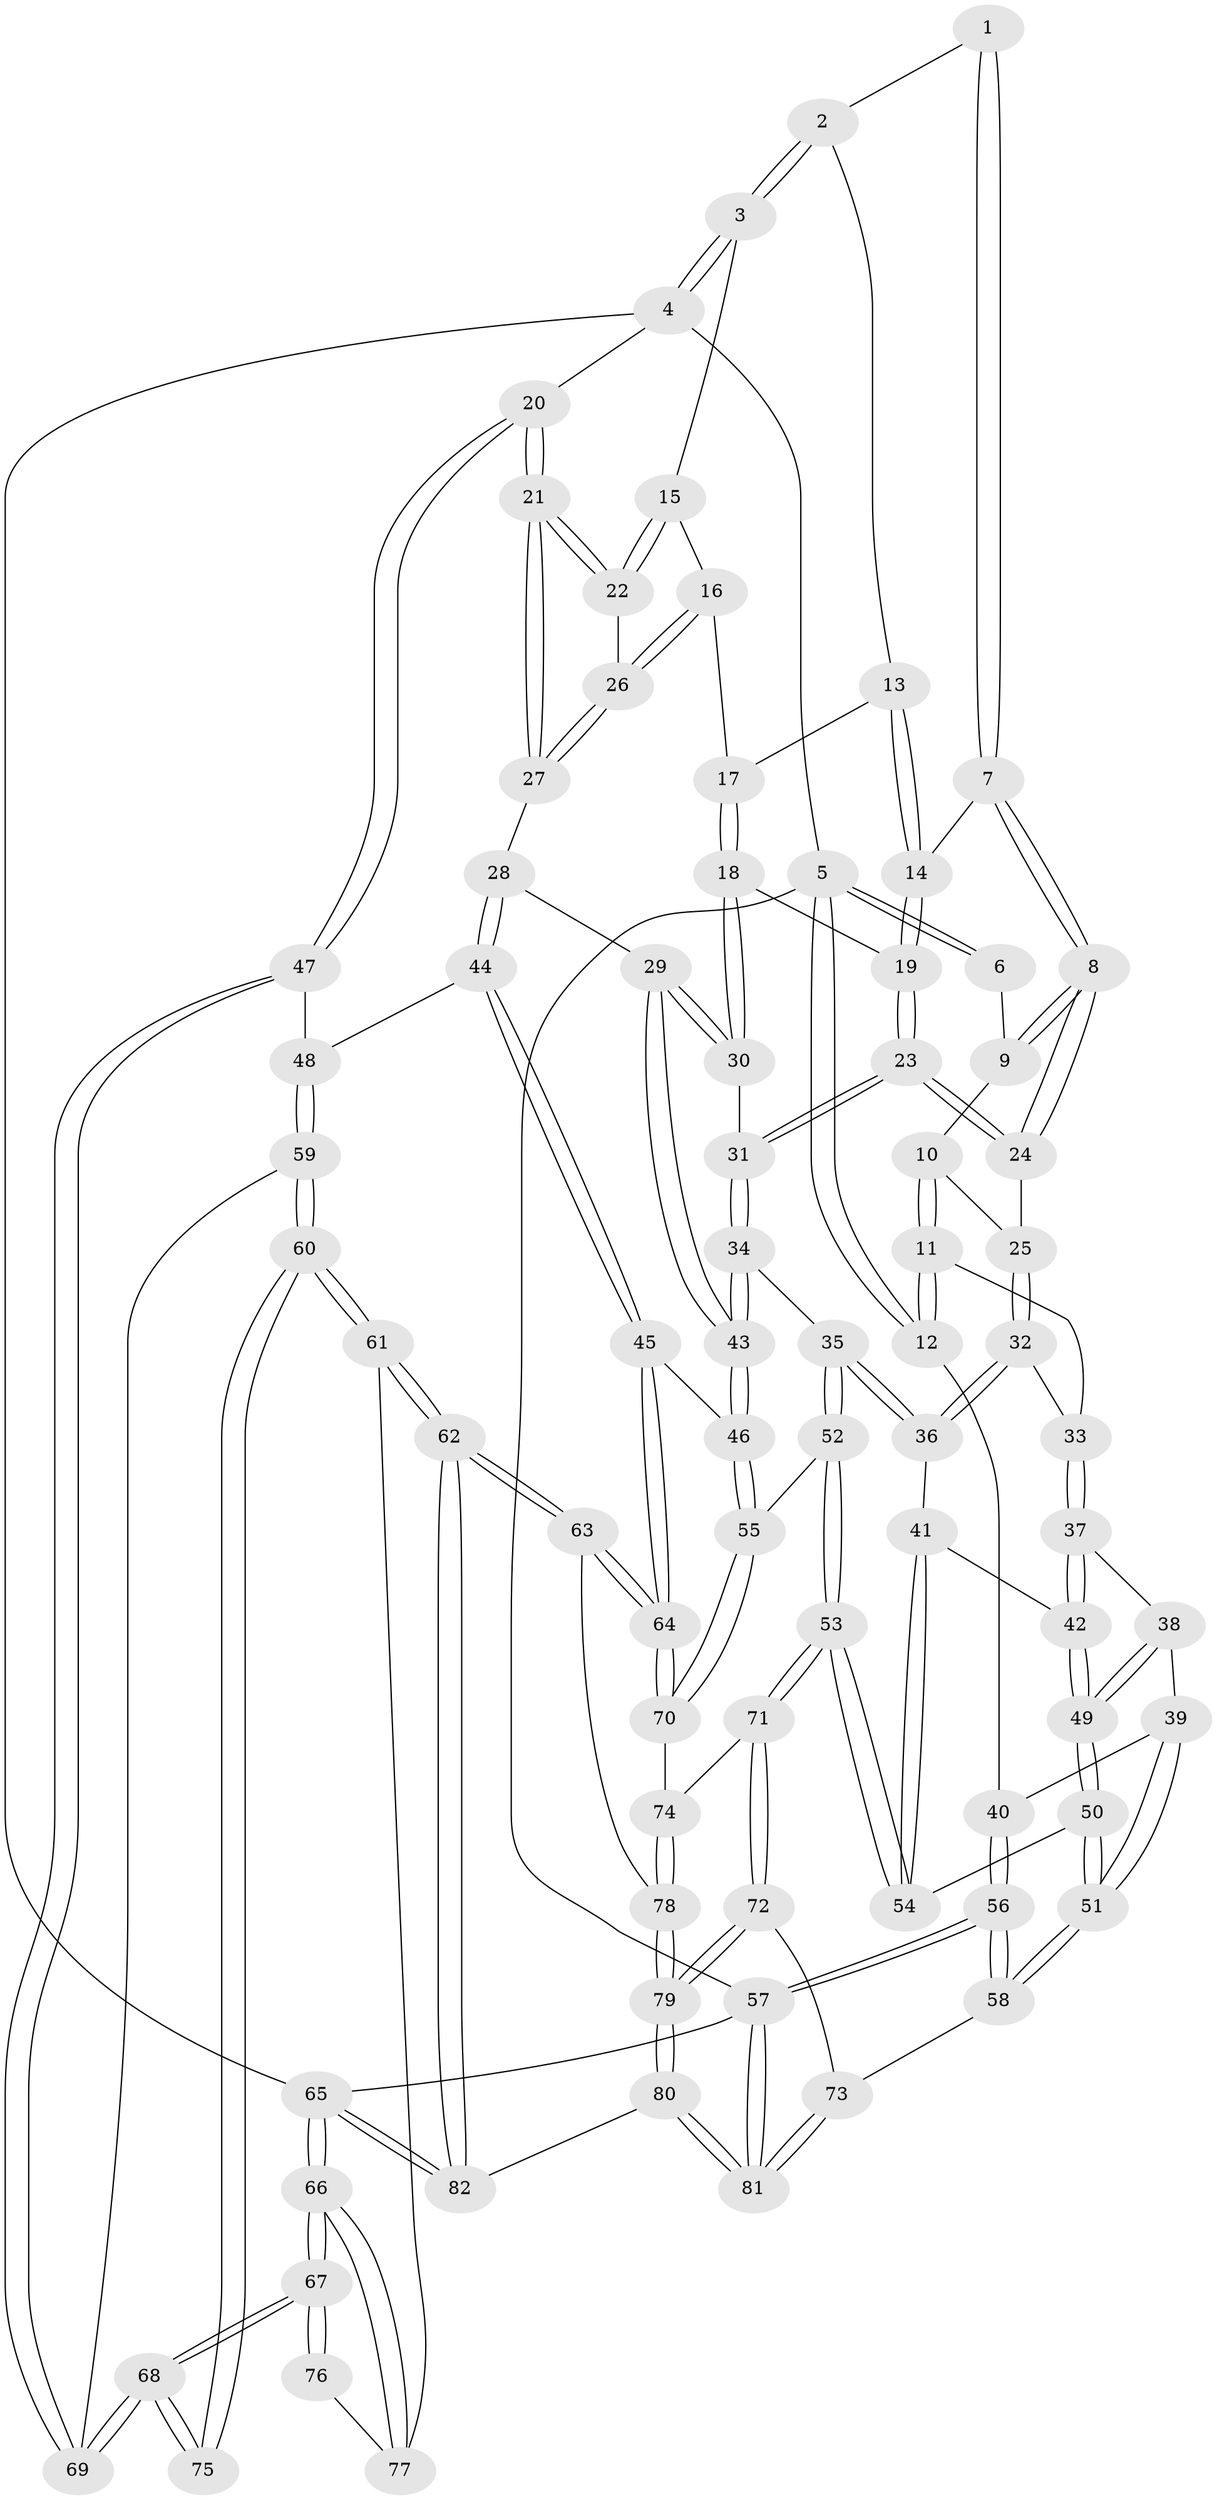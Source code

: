 // Generated by graph-tools (version 1.1) at 2025/12/02/27/25 16:12:00]
// undirected, 82 vertices, 202 edges
graph export_dot {
graph [start="1"]
  node [color=gray90,style=filled];
  1 [pos="+0.48182959441372825+0"];
  2 [pos="+0.8813790289777171+0"];
  3 [pos="+1+0"];
  4 [pos="+1+0"];
  5 [pos="+0+0"];
  6 [pos="+0.08780855235885258+0"];
  7 [pos="+0.42450562282021276+0.1713762120677963"];
  8 [pos="+0.39564004308502565+0.19550379668508444"];
  9 [pos="+0.17592843309800138+0.03147933742824552"];
  10 [pos="+0.10378999065345519+0.21609698805636424"];
  11 [pos="+0+0.2699809924086898"];
  12 [pos="+0+0.3085620611825766"];
  13 [pos="+0.6886243918792128+0.11511937967374926"];
  14 [pos="+0.4982985030399858+0.1809069624264865"];
  15 [pos="+0.9285791844858007+0.07477903935160997"];
  16 [pos="+0.7731608272751694+0.2811600822896112"];
  17 [pos="+0.6919842739318963+0.17887462835731013"];
  18 [pos="+0.6288928037805827+0.2987569990742506"];
  19 [pos="+0.6088976606131918+0.2874814478667104"];
  20 [pos="+1+0.4983461075935855"];
  21 [pos="+1+0.42163437675786086"];
  22 [pos="+0.8902719555163285+0.30250571559872463"];
  23 [pos="+0.41043999096298206+0.3665294819968996"];
  24 [pos="+0.36725478703256104+0.267021148881203"];
  25 [pos="+0.2636031151047594+0.2880092992138821"];
  26 [pos="+0.7740240530515862+0.33282070847270806"];
  27 [pos="+0.7340057607123037+0.4007100870939787"];
  28 [pos="+0.7147619541809117+0.4161838352614333"];
  29 [pos="+0.6960037515601868+0.40850264469350517"];
  30 [pos="+0.6604784640043055+0.3726163211536947"];
  31 [pos="+0.411618723832031+0.3704836052845747"];
  32 [pos="+0.194065059617423+0.3980815017349697"];
  33 [pos="+0.1869520055400417+0.4023577482775702"];
  34 [pos="+0.4110712758008137+0.4580383398289744"];
  35 [pos="+0.33964305333105055+0.5034559166629093"];
  36 [pos="+0.33314351973324474+0.5048212544486306"];
  37 [pos="+0.1538282544682009+0.4564077327457463"];
  38 [pos="+0.10674501416124128+0.49090114855486894"];
  39 [pos="+0.08854483972643522+0.49705997783523803"];
  40 [pos="+0+0.38653158639997026"];
  41 [pos="+0.29204489930806843+0.5288718081620322"];
  42 [pos="+0.2797526948600723+0.53383934501507"];
  43 [pos="+0.4763733526902787+0.5128230586239237"];
  44 [pos="+0.7541362469877013+0.5970055317701239"];
  45 [pos="+0.6633374367696936+0.6556914424008051"];
  46 [pos="+0.5060408429660079+0.5831468411288653"];
  47 [pos="+1+0.5559141408902034"];
  48 [pos="+0.7667732749852044+0.6009296348058825"];
  49 [pos="+0.23384048005784536+0.5752797927554195"];
  50 [pos="+0.18342494689327696+0.6938992909560475"];
  51 [pos="+0.11970328129611478+0.7128388378142481"];
  52 [pos="+0.369579779269016+0.740705639901817"];
  53 [pos="+0.3630559803457015+0.7449665592946099"];
  54 [pos="+0.31157418002965825+0.725724267660728"];
  55 [pos="+0.3914746385307826+0.7342738602570617"];
  56 [pos="+0+1"];
  57 [pos="+0+1"];
  58 [pos="+0+0.9750325038560712"];
  59 [pos="+0.8515355856846761+0.8010224050707997"];
  60 [pos="+0.8460403299413574+0.8423004233815505"];
  61 [pos="+0.7704161418810106+0.985739977249648"];
  62 [pos="+0.7418006834636005+1"];
  63 [pos="+0.641373034337945+0.8635185586725126"];
  64 [pos="+0.6204340898963634+0.8024005628814541"];
  65 [pos="+1+1"];
  66 [pos="+1+0.8866903705226006"];
  67 [pos="+1+0.8069466203367234"];
  68 [pos="+1+0.7285272289866512"];
  69 [pos="+1+0.5831904450601559"];
  70 [pos="+0.5358397658097217+0.7876036708708587"];
  71 [pos="+0.35169381628052737+0.8241505575740433"];
  72 [pos="+0.3198156105076185+0.8783185323645792"];
  73 [pos="+0.3101200844926311+0.8813559840903181"];
  74 [pos="+0.44774202400828406+0.8841675898449809"];
  75 [pos="+0.956234147905813+0.8308611231425215"];
  76 [pos="+0.963030974931322+0.8835565040656002"];
  77 [pos="+0.915673677241774+0.9304443790290964"];
  78 [pos="+0.46552473355467633+0.9087629971191368"];
  79 [pos="+0.42444626072706926+1"];
  80 [pos="+0.4510147212794877+1"];
  81 [pos="+0.17337829391097287+1"];
  82 [pos="+0.7354780606351281+1"];
  1 -- 2;
  1 -- 7;
  1 -- 7;
  2 -- 3;
  2 -- 3;
  2 -- 13;
  3 -- 4;
  3 -- 4;
  3 -- 15;
  4 -- 5;
  4 -- 20;
  4 -- 65;
  5 -- 6;
  5 -- 6;
  5 -- 12;
  5 -- 12;
  5 -- 57;
  6 -- 9;
  7 -- 8;
  7 -- 8;
  7 -- 14;
  8 -- 9;
  8 -- 9;
  8 -- 24;
  8 -- 24;
  9 -- 10;
  10 -- 11;
  10 -- 11;
  10 -- 25;
  11 -- 12;
  11 -- 12;
  11 -- 33;
  12 -- 40;
  13 -- 14;
  13 -- 14;
  13 -- 17;
  14 -- 19;
  14 -- 19;
  15 -- 16;
  15 -- 22;
  15 -- 22;
  16 -- 17;
  16 -- 26;
  16 -- 26;
  17 -- 18;
  17 -- 18;
  18 -- 19;
  18 -- 30;
  18 -- 30;
  19 -- 23;
  19 -- 23;
  20 -- 21;
  20 -- 21;
  20 -- 47;
  20 -- 47;
  21 -- 22;
  21 -- 22;
  21 -- 27;
  21 -- 27;
  22 -- 26;
  23 -- 24;
  23 -- 24;
  23 -- 31;
  23 -- 31;
  24 -- 25;
  25 -- 32;
  25 -- 32;
  26 -- 27;
  26 -- 27;
  27 -- 28;
  28 -- 29;
  28 -- 44;
  28 -- 44;
  29 -- 30;
  29 -- 30;
  29 -- 43;
  29 -- 43;
  30 -- 31;
  31 -- 34;
  31 -- 34;
  32 -- 33;
  32 -- 36;
  32 -- 36;
  33 -- 37;
  33 -- 37;
  34 -- 35;
  34 -- 43;
  34 -- 43;
  35 -- 36;
  35 -- 36;
  35 -- 52;
  35 -- 52;
  36 -- 41;
  37 -- 38;
  37 -- 42;
  37 -- 42;
  38 -- 39;
  38 -- 49;
  38 -- 49;
  39 -- 40;
  39 -- 51;
  39 -- 51;
  40 -- 56;
  40 -- 56;
  41 -- 42;
  41 -- 54;
  41 -- 54;
  42 -- 49;
  42 -- 49;
  43 -- 46;
  43 -- 46;
  44 -- 45;
  44 -- 45;
  44 -- 48;
  45 -- 46;
  45 -- 64;
  45 -- 64;
  46 -- 55;
  46 -- 55;
  47 -- 48;
  47 -- 69;
  47 -- 69;
  48 -- 59;
  48 -- 59;
  49 -- 50;
  49 -- 50;
  50 -- 51;
  50 -- 51;
  50 -- 54;
  51 -- 58;
  51 -- 58;
  52 -- 53;
  52 -- 53;
  52 -- 55;
  53 -- 54;
  53 -- 54;
  53 -- 71;
  53 -- 71;
  55 -- 70;
  55 -- 70;
  56 -- 57;
  56 -- 57;
  56 -- 58;
  56 -- 58;
  57 -- 81;
  57 -- 81;
  57 -- 65;
  58 -- 73;
  59 -- 60;
  59 -- 60;
  59 -- 69;
  60 -- 61;
  60 -- 61;
  60 -- 75;
  60 -- 75;
  61 -- 62;
  61 -- 62;
  61 -- 77;
  62 -- 63;
  62 -- 63;
  62 -- 82;
  62 -- 82;
  63 -- 64;
  63 -- 64;
  63 -- 78;
  64 -- 70;
  64 -- 70;
  65 -- 66;
  65 -- 66;
  65 -- 82;
  65 -- 82;
  66 -- 67;
  66 -- 67;
  66 -- 77;
  66 -- 77;
  67 -- 68;
  67 -- 68;
  67 -- 76;
  67 -- 76;
  68 -- 69;
  68 -- 69;
  68 -- 75;
  68 -- 75;
  70 -- 74;
  71 -- 72;
  71 -- 72;
  71 -- 74;
  72 -- 73;
  72 -- 79;
  72 -- 79;
  73 -- 81;
  73 -- 81;
  74 -- 78;
  74 -- 78;
  76 -- 77;
  78 -- 79;
  78 -- 79;
  79 -- 80;
  79 -- 80;
  80 -- 81;
  80 -- 81;
  80 -- 82;
}
